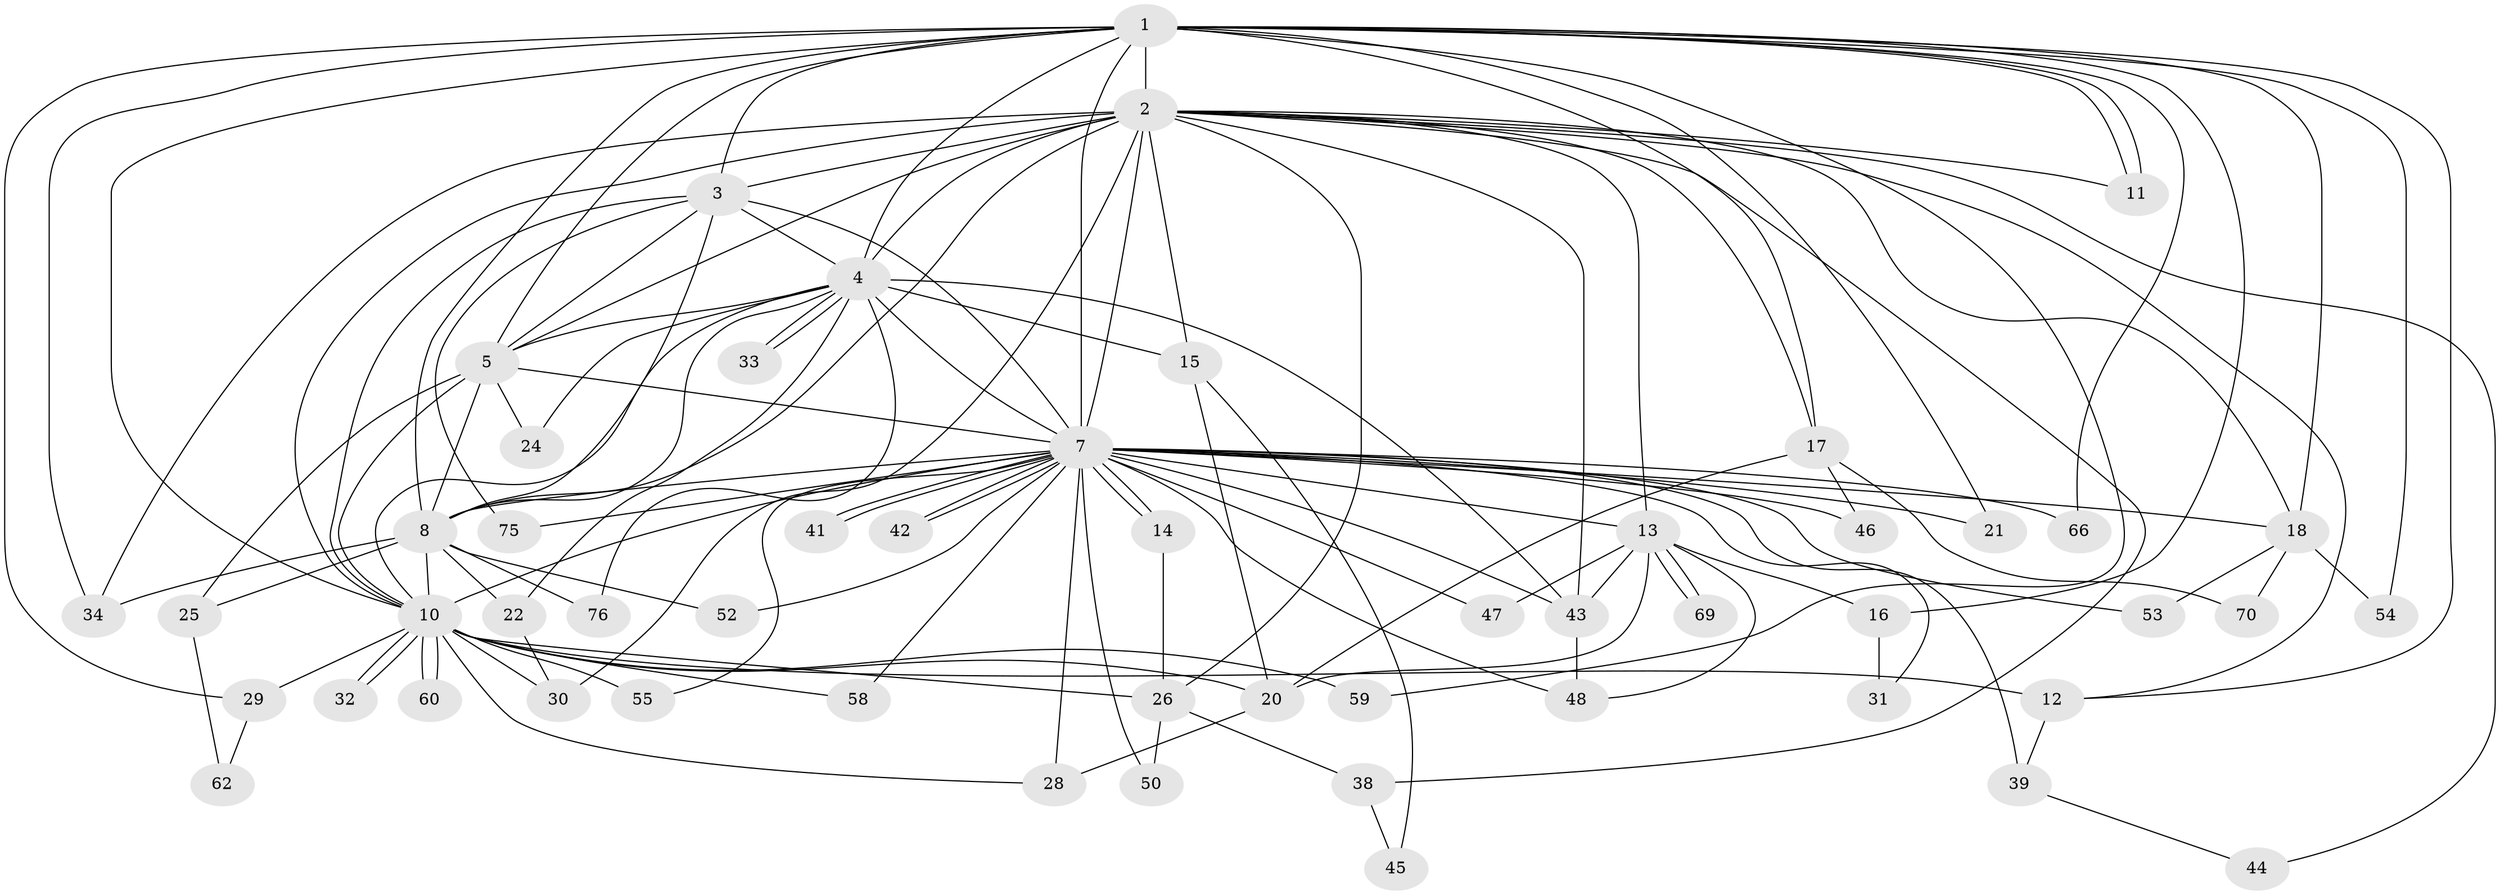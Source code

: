 // original degree distribution, {22: 0.012987012987012988, 17: 0.012987012987012988, 10: 0.025974025974025976, 16: 0.025974025974025976, 11: 0.012987012987012988, 15: 0.012987012987012988, 29: 0.012987012987012988, 14: 0.012987012987012988, 25: 0.012987012987012988, 3: 0.19480519480519481, 4: 0.06493506493506493, 5: 0.05194805194805195, 6: 0.012987012987012988, 2: 0.5324675324675324}
// Generated by graph-tools (version 1.1) at 2025/17/03/04/25 18:17:49]
// undirected, 53 vertices, 130 edges
graph export_dot {
graph [start="1"]
  node [color=gray90,style=filled];
  1;
  2 [super="+6+61+23"];
  3;
  4;
  5;
  7 [super="+35+27+9"];
  8;
  10;
  11 [super="+56"];
  12 [super="+19"];
  13;
  14;
  15 [super="+37"];
  16;
  17;
  18 [super="+36"];
  20 [super="+71"];
  21;
  22;
  24;
  25;
  26 [super="+64"];
  28 [super="+77"];
  29;
  30;
  31;
  32;
  33;
  34 [super="+57"];
  38;
  39;
  41;
  42;
  43 [super="+51"];
  44;
  45;
  46;
  47;
  48;
  50;
  52;
  53;
  54;
  55 [super="+74"];
  58;
  59;
  60;
  62;
  66;
  69;
  70;
  75;
  76;
  1 -- 2 [weight=2];
  1 -- 3;
  1 -- 4;
  1 -- 5;
  1 -- 7 [weight=3];
  1 -- 8;
  1 -- 10;
  1 -- 11;
  1 -- 11;
  1 -- 12;
  1 -- 16;
  1 -- 17;
  1 -- 18;
  1 -- 21;
  1 -- 29;
  1 -- 54;
  1 -- 59;
  1 -- 66;
  1 -- 34;
  2 -- 3 [weight=2];
  2 -- 4 [weight=2];
  2 -- 5 [weight=2];
  2 -- 7 [weight=4];
  2 -- 8 [weight=2];
  2 -- 10 [weight=2];
  2 -- 13;
  2 -- 15 [weight=2];
  2 -- 18;
  2 -- 34;
  2 -- 44;
  2 -- 38;
  2 -- 43;
  2 -- 17;
  2 -- 11;
  2 -- 30;
  2 -- 26;
  2 -- 12;
  3 -- 4;
  3 -- 5;
  3 -- 7 [weight=2];
  3 -- 8;
  3 -- 10;
  3 -- 75;
  4 -- 5;
  4 -- 7 [weight=2];
  4 -- 8;
  4 -- 10;
  4 -- 15;
  4 -- 22;
  4 -- 24;
  4 -- 33;
  4 -- 33;
  4 -- 43;
  4 -- 76;
  5 -- 7 [weight=2];
  5 -- 8;
  5 -- 10;
  5 -- 24;
  5 -- 25;
  7 -- 8 [weight=2];
  7 -- 10 [weight=3];
  7 -- 14;
  7 -- 14;
  7 -- 21;
  7 -- 31;
  7 -- 39 [weight=2];
  7 -- 41;
  7 -- 41;
  7 -- 42;
  7 -- 42;
  7 -- 43 [weight=2];
  7 -- 48;
  7 -- 50;
  7 -- 52;
  7 -- 53;
  7 -- 58;
  7 -- 66;
  7 -- 75;
  7 -- 18;
  7 -- 13 [weight=2];
  7 -- 46;
  7 -- 47;
  7 -- 55;
  7 -- 28;
  8 -- 10;
  8 -- 22;
  8 -- 25;
  8 -- 34;
  8 -- 52;
  8 -- 76;
  10 -- 12 [weight=2];
  10 -- 20;
  10 -- 26;
  10 -- 29;
  10 -- 30;
  10 -- 32;
  10 -- 32;
  10 -- 55 [weight=2];
  10 -- 58;
  10 -- 59;
  10 -- 60;
  10 -- 60;
  10 -- 28;
  12 -- 39;
  13 -- 16;
  13 -- 47;
  13 -- 48;
  13 -- 69;
  13 -- 69;
  13 -- 43;
  13 -- 20;
  14 -- 26;
  15 -- 20;
  15 -- 45;
  16 -- 31;
  17 -- 20;
  17 -- 46;
  17 -- 70;
  18 -- 53;
  18 -- 54;
  18 -- 70;
  20 -- 28;
  22 -- 30;
  25 -- 62;
  26 -- 38;
  26 -- 50;
  29 -- 62;
  38 -- 45;
  39 -- 44;
  43 -- 48;
}
